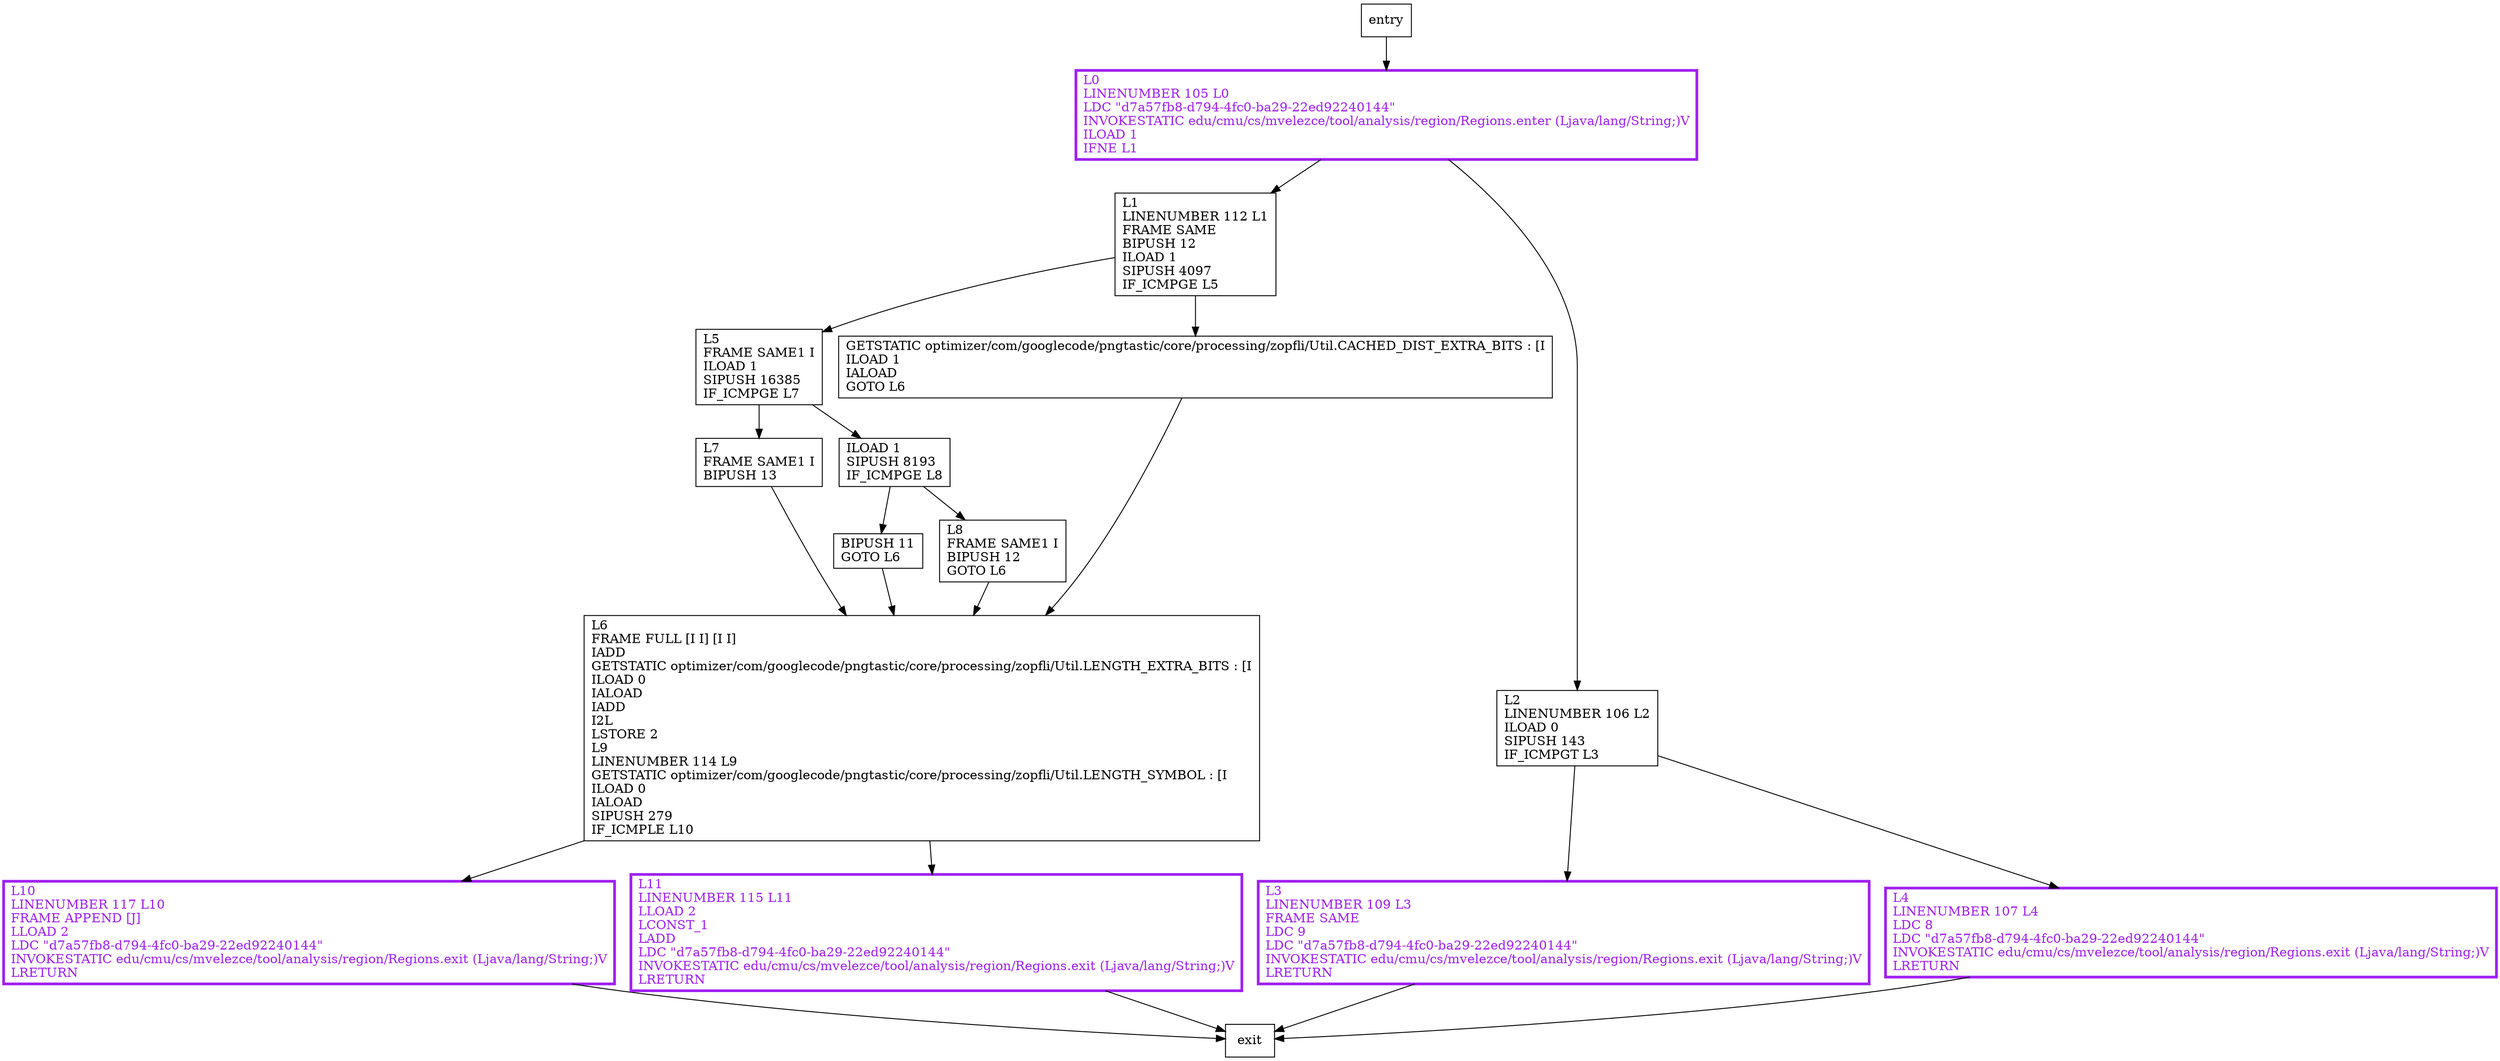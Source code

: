 digraph fixedCost {
node [shape=record];
1138845999 [label="L3\lLINENUMBER 109 L3\lFRAME SAME\lLDC 9\lLDC \"d7a57fb8-d794-4fc0-ba29-22ed92240144\"\lINVOKESTATIC edu/cmu/cs/mvelezce/tool/analysis/region/Regions.exit (Ljava/lang/String;)V\lLRETURN\l"];
485237151 [label="L0\lLINENUMBER 105 L0\lLDC \"d7a57fb8-d794-4fc0-ba29-22ed92240144\"\lINVOKESTATIC edu/cmu/cs/mvelezce/tool/analysis/region/Regions.enter (Ljava/lang/String;)V\lILOAD 1\lIFNE L1\l"];
668929853 [label="L5\lFRAME SAME1 I\lILOAD 1\lSIPUSH 16385\lIF_ICMPGE L7\l"];
1048332309 [label="L4\lLINENUMBER 107 L4\lLDC 8\lLDC \"d7a57fb8-d794-4fc0-ba29-22ed92240144\"\lINVOKESTATIC edu/cmu/cs/mvelezce/tool/analysis/region/Regions.exit (Ljava/lang/String;)V\lLRETURN\l"];
1018742990 [label="L10\lLINENUMBER 117 L10\lFRAME APPEND [J]\lLLOAD 2\lLDC \"d7a57fb8-d794-4fc0-ba29-22ed92240144\"\lINVOKESTATIC edu/cmu/cs/mvelezce/tool/analysis/region/Regions.exit (Ljava/lang/String;)V\lLRETURN\l"];
204844842 [label="GETSTATIC optimizer/com/googlecode/pngtastic/core/processing/zopfli/Util.CACHED_DIST_EXTRA_BITS : [I\lILOAD 1\lIALOAD\lGOTO L6\l"];
1764622989 [label="L1\lLINENUMBER 112 L1\lFRAME SAME\lBIPUSH 12\lILOAD 1\lSIPUSH 4097\lIF_ICMPGE L5\l"];
1714007305 [label="L2\lLINENUMBER 106 L2\lILOAD 0\lSIPUSH 143\lIF_ICMPGT L3\l"];
406180845 [label="L7\lFRAME SAME1 I\lBIPUSH 13\l"];
1196200241 [label="ILOAD 1\lSIPUSH 8193\lIF_ICMPGE L8\l"];
178575564 [label="BIPUSH 11\lGOTO L6\l"];
1146423186 [label="L6\lFRAME FULL [I I] [I I]\lIADD\lGETSTATIC optimizer/com/googlecode/pngtastic/core/processing/zopfli/Util.LENGTH_EXTRA_BITS : [I\lILOAD 0\lIALOAD\lIADD\lI2L\lLSTORE 2\lL9\lLINENUMBER 114 L9\lGETSTATIC optimizer/com/googlecode/pngtastic/core/processing/zopfli/Util.LENGTH_SYMBOL : [I\lILOAD 0\lIALOAD\lSIPUSH 279\lIF_ICMPLE L10\l"];
1713453581 [label="L8\lFRAME SAME1 I\lBIPUSH 12\lGOTO L6\l"];
534643569 [label="L11\lLINENUMBER 115 L11\lLLOAD 2\lLCONST_1\lLADD\lLDC \"d7a57fb8-d794-4fc0-ba29-22ed92240144\"\lINVOKESTATIC edu/cmu/cs/mvelezce/tool/analysis/region/Regions.exit (Ljava/lang/String;)V\lLRETURN\l"];
entry;
exit;
1138845999 -> exit;
485237151 -> 1764622989;
485237151 -> 1714007305;
668929853 -> 406180845;
668929853 -> 1196200241;
1048332309 -> exit;
1018742990 -> exit;
204844842 -> 1146423186;
1764622989 -> 668929853;
1764622989 -> 204844842;
1714007305 -> 1138845999;
1714007305 -> 1048332309;
entry -> 485237151;
406180845 -> 1146423186;
1196200241 -> 178575564;
1196200241 -> 1713453581;
178575564 -> 1146423186;
1146423186 -> 1018742990;
1146423186 -> 534643569;
1713453581 -> 1146423186;
534643569 -> exit;
1138845999[fontcolor="purple", penwidth=3, color="purple"];
485237151[fontcolor="purple", penwidth=3, color="purple"];
1048332309[fontcolor="purple", penwidth=3, color="purple"];
1018742990[fontcolor="purple", penwidth=3, color="purple"];
534643569[fontcolor="purple", penwidth=3, color="purple"];
}
